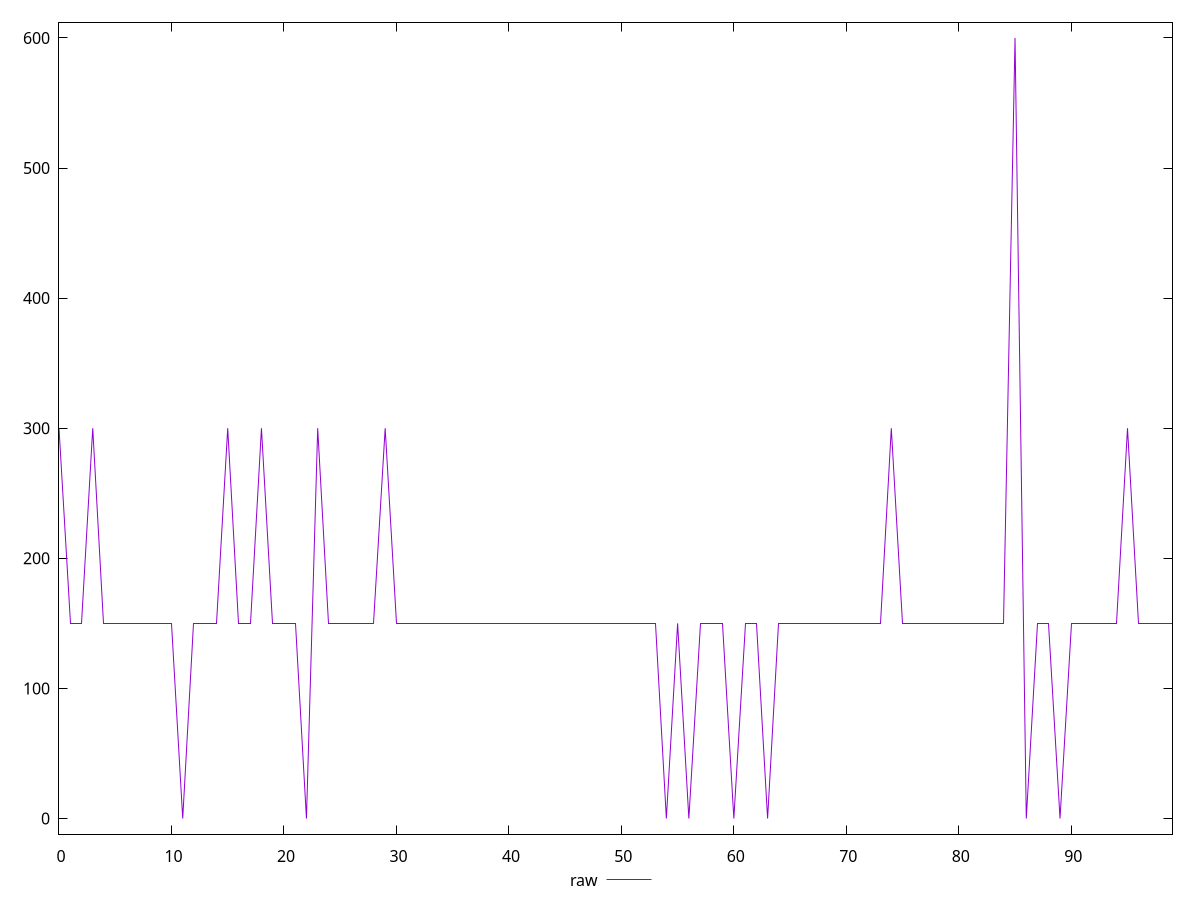 reset

$raw <<EOF
0 300
1 150
2 150
3 300
4 150
5 150
6 150
7 150
8 150
9 150
10 150
11 0
12 150
13 150
14 150
15 300
16 150
17 150
18 300
19 150
20 150
21 150
22 0
23 300
24 150
25 150
26 150
27 150
28 150
29 300
30 150
31 150
32 150
33 150
34 150
35 150
36 150
37 150
38 150
39 150
40 150
41 150
42 150
43 150
44 150
45 150
46 150
47 150
48 150
49 150
50 150
51 150
52 150
53 150
54 0
55 150
56 0
57 150
58 150
59 150
60 0
61 150
62 150
63 0
64 150
65 150
66 150
67 150
68 150
69 150
70 150
71 150
72 150
73 150
74 300
75 150
76 150
77 150
78 150
79 150
80 150
81 150
82 150
83 150
84 150
85 600
86 0
87 150
88 150
89 0
90 150
91 150
92 150
93 150
94 150
95 300
96 150
97 150
98 150
99 150
EOF

set key outside below
set xrange [0:99]
set yrange [-12:612]
set terminal svg size 640, 490 enhanced background rgb 'white'
set output "report_00007_2020-12-11T15:55:29.892Z/unused-css-rules/samples/pages/raw/values.svg"

plot $raw title "raw" with line

reset
